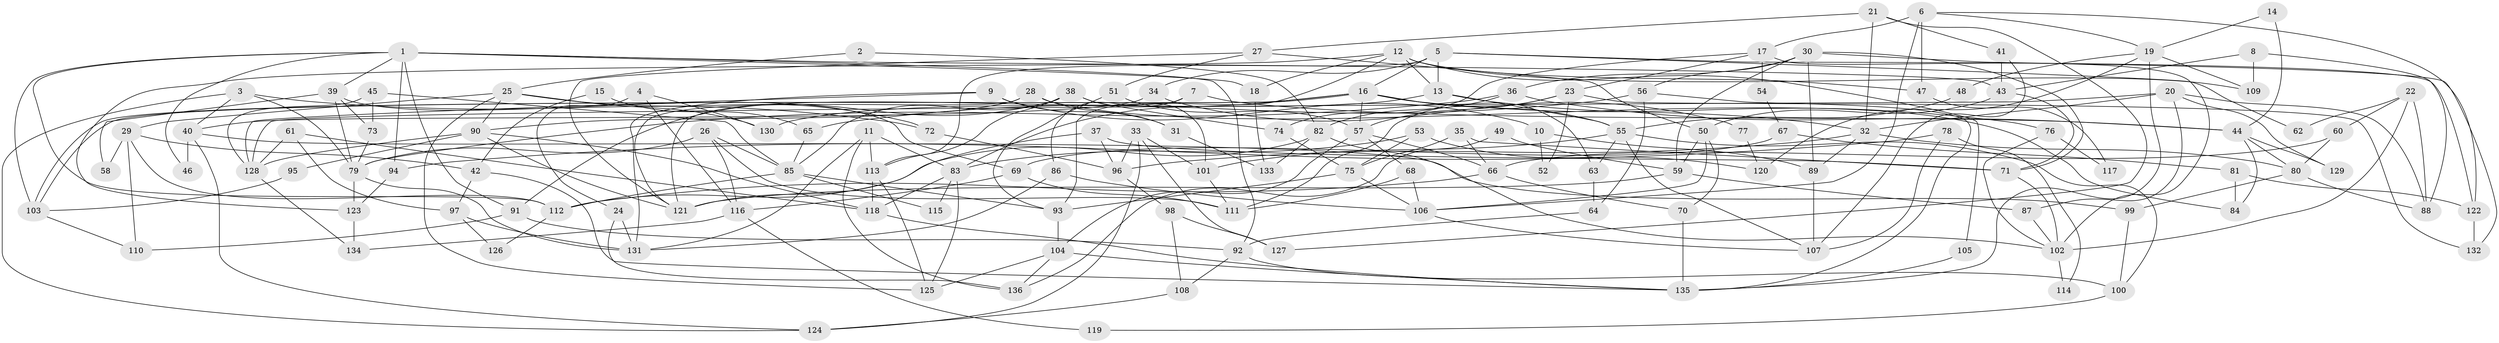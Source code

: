 // Generated by graph-tools (version 1.1) at 2025/11/02/27/25 16:11:20]
// undirected, 136 vertices, 272 edges
graph export_dot {
graph [start="1"]
  node [color=gray90,style=filled];
  1;
  2;
  3;
  4;
  5;
  6;
  7;
  8;
  9;
  10;
  11;
  12;
  13;
  14;
  15;
  16;
  17;
  18;
  19;
  20;
  21;
  22;
  23;
  24;
  25;
  26;
  27;
  28;
  29;
  30;
  31;
  32;
  33;
  34;
  35;
  36;
  37;
  38;
  39;
  40;
  41;
  42;
  43;
  44;
  45;
  46;
  47;
  48;
  49;
  50;
  51;
  52;
  53;
  54;
  55;
  56;
  57;
  58;
  59;
  60;
  61;
  62;
  63;
  64;
  65;
  66;
  67;
  68;
  69;
  70;
  71;
  72;
  73;
  74;
  75;
  76;
  77;
  78;
  79;
  80;
  81;
  82;
  83;
  84;
  85;
  86;
  87;
  88;
  89;
  90;
  91;
  92;
  93;
  94;
  95;
  96;
  97;
  98;
  99;
  100;
  101;
  102;
  103;
  104;
  105;
  106;
  107;
  108;
  109;
  110;
  111;
  112;
  113;
  114;
  115;
  116;
  117;
  118;
  119;
  120;
  121;
  122;
  123;
  124;
  125;
  126;
  127;
  128;
  129;
  130;
  131;
  132;
  133;
  134;
  135;
  136;
  1 -- 43;
  1 -- 92;
  1 -- 18;
  1 -- 39;
  1 -- 46;
  1 -- 91;
  1 -- 94;
  1 -- 103;
  1 -- 112;
  2 -- 82;
  2 -- 25;
  3 -- 79;
  3 -- 72;
  3 -- 40;
  3 -- 124;
  4 -- 130;
  4 -- 116;
  4 -- 24;
  5 -- 13;
  5 -- 16;
  5 -- 34;
  5 -- 62;
  5 -- 113;
  5 -- 122;
  6 -- 122;
  6 -- 17;
  6 -- 19;
  6 -- 47;
  6 -- 106;
  7 -- 44;
  7 -- 121;
  7 -- 86;
  8 -- 109;
  8 -- 43;
  8 -- 88;
  9 -- 131;
  9 -- 31;
  9 -- 10;
  9 -- 128;
  10 -- 89;
  10 -- 52;
  11 -- 83;
  11 -- 113;
  11 -- 131;
  11 -- 136;
  12 -- 93;
  12 -- 13;
  12 -- 18;
  12 -- 47;
  12 -- 105;
  12 -- 109;
  12 -- 123;
  13 -- 55;
  13 -- 32;
  13 -- 130;
  14 -- 44;
  14 -- 19;
  15 -- 42;
  15 -- 65;
  16 -- 83;
  16 -- 103;
  16 -- 103;
  16 -- 55;
  16 -- 57;
  16 -- 63;
  16 -- 76;
  17 -- 102;
  17 -- 23;
  17 -- 54;
  17 -- 74;
  18 -- 133;
  19 -- 135;
  19 -- 48;
  19 -- 109;
  19 -- 120;
  20 -- 128;
  20 -- 32;
  20 -- 87;
  20 -- 88;
  20 -- 129;
  21 -- 41;
  21 -- 27;
  21 -- 32;
  21 -- 127;
  22 -- 102;
  22 -- 88;
  22 -- 60;
  22 -- 62;
  23 -- 111;
  23 -- 57;
  23 -- 52;
  23 -- 132;
  24 -- 131;
  24 -- 136;
  25 -- 29;
  25 -- 90;
  25 -- 72;
  25 -- 125;
  25 -- 130;
  26 -- 116;
  26 -- 79;
  26 -- 85;
  26 -- 111;
  27 -- 51;
  27 -- 50;
  27 -- 121;
  28 -- 121;
  28 -- 90;
  28 -- 31;
  28 -- 84;
  29 -- 42;
  29 -- 112;
  29 -- 58;
  29 -- 110;
  30 -- 59;
  30 -- 56;
  30 -- 36;
  30 -- 71;
  30 -- 89;
  30 -- 132;
  31 -- 133;
  32 -- 80;
  32 -- 89;
  32 -- 96;
  33 -- 124;
  33 -- 101;
  33 -- 96;
  33 -- 127;
  34 -- 40;
  34 -- 77;
  35 -- 75;
  35 -- 66;
  35 -- 71;
  36 -- 79;
  36 -- 44;
  36 -- 82;
  37 -- 96;
  37 -- 71;
  37 -- 121;
  38 -- 91;
  38 -- 74;
  38 -- 85;
  38 -- 101;
  38 -- 113;
  39 -- 79;
  39 -- 58;
  39 -- 69;
  39 -- 73;
  40 -- 124;
  40 -- 46;
  40 -- 99;
  41 -- 43;
  41 -- 107;
  42 -- 135;
  42 -- 97;
  43 -- 71;
  43 -- 50;
  44 -- 80;
  44 -- 84;
  44 -- 129;
  45 -- 85;
  45 -- 128;
  45 -- 73;
  47 -- 117;
  48 -- 55;
  49 -- 59;
  49 -- 136;
  50 -- 106;
  50 -- 59;
  50 -- 70;
  51 -- 57;
  51 -- 93;
  53 -- 83;
  53 -- 75;
  53 -- 120;
  54 -- 67;
  55 -- 101;
  55 -- 63;
  55 -- 100;
  55 -- 107;
  56 -- 64;
  56 -- 135;
  56 -- 65;
  57 -- 104;
  57 -- 66;
  57 -- 68;
  59 -- 121;
  59 -- 87;
  60 -- 66;
  60 -- 80;
  61 -- 128;
  61 -- 118;
  61 -- 97;
  63 -- 64;
  64 -- 92;
  65 -- 85;
  66 -- 112;
  66 -- 70;
  67 -- 81;
  67 -- 69;
  68 -- 106;
  68 -- 111;
  69 -- 111;
  69 -- 116;
  70 -- 135;
  71 -- 102;
  72 -- 96;
  73 -- 79;
  74 -- 75;
  75 -- 93;
  75 -- 106;
  76 -- 102;
  76 -- 117;
  77 -- 120;
  78 -- 94;
  78 -- 107;
  78 -- 114;
  79 -- 131;
  79 -- 123;
  80 -- 88;
  80 -- 99;
  81 -- 122;
  81 -- 84;
  82 -- 112;
  82 -- 102;
  82 -- 133;
  83 -- 125;
  83 -- 118;
  83 -- 115;
  85 -- 93;
  85 -- 112;
  85 -- 115;
  86 -- 106;
  86 -- 131;
  87 -- 102;
  89 -- 107;
  90 -- 118;
  90 -- 121;
  90 -- 95;
  90 -- 128;
  91 -- 110;
  91 -- 92;
  92 -- 100;
  92 -- 108;
  93 -- 104;
  94 -- 123;
  95 -- 103;
  96 -- 98;
  97 -- 131;
  97 -- 126;
  98 -- 127;
  98 -- 108;
  99 -- 100;
  100 -- 119;
  101 -- 111;
  102 -- 114;
  103 -- 110;
  104 -- 136;
  104 -- 125;
  104 -- 135;
  105 -- 135;
  106 -- 107;
  108 -- 124;
  112 -- 126;
  113 -- 118;
  113 -- 125;
  116 -- 134;
  116 -- 119;
  118 -- 135;
  122 -- 132;
  123 -- 134;
  128 -- 134;
}
